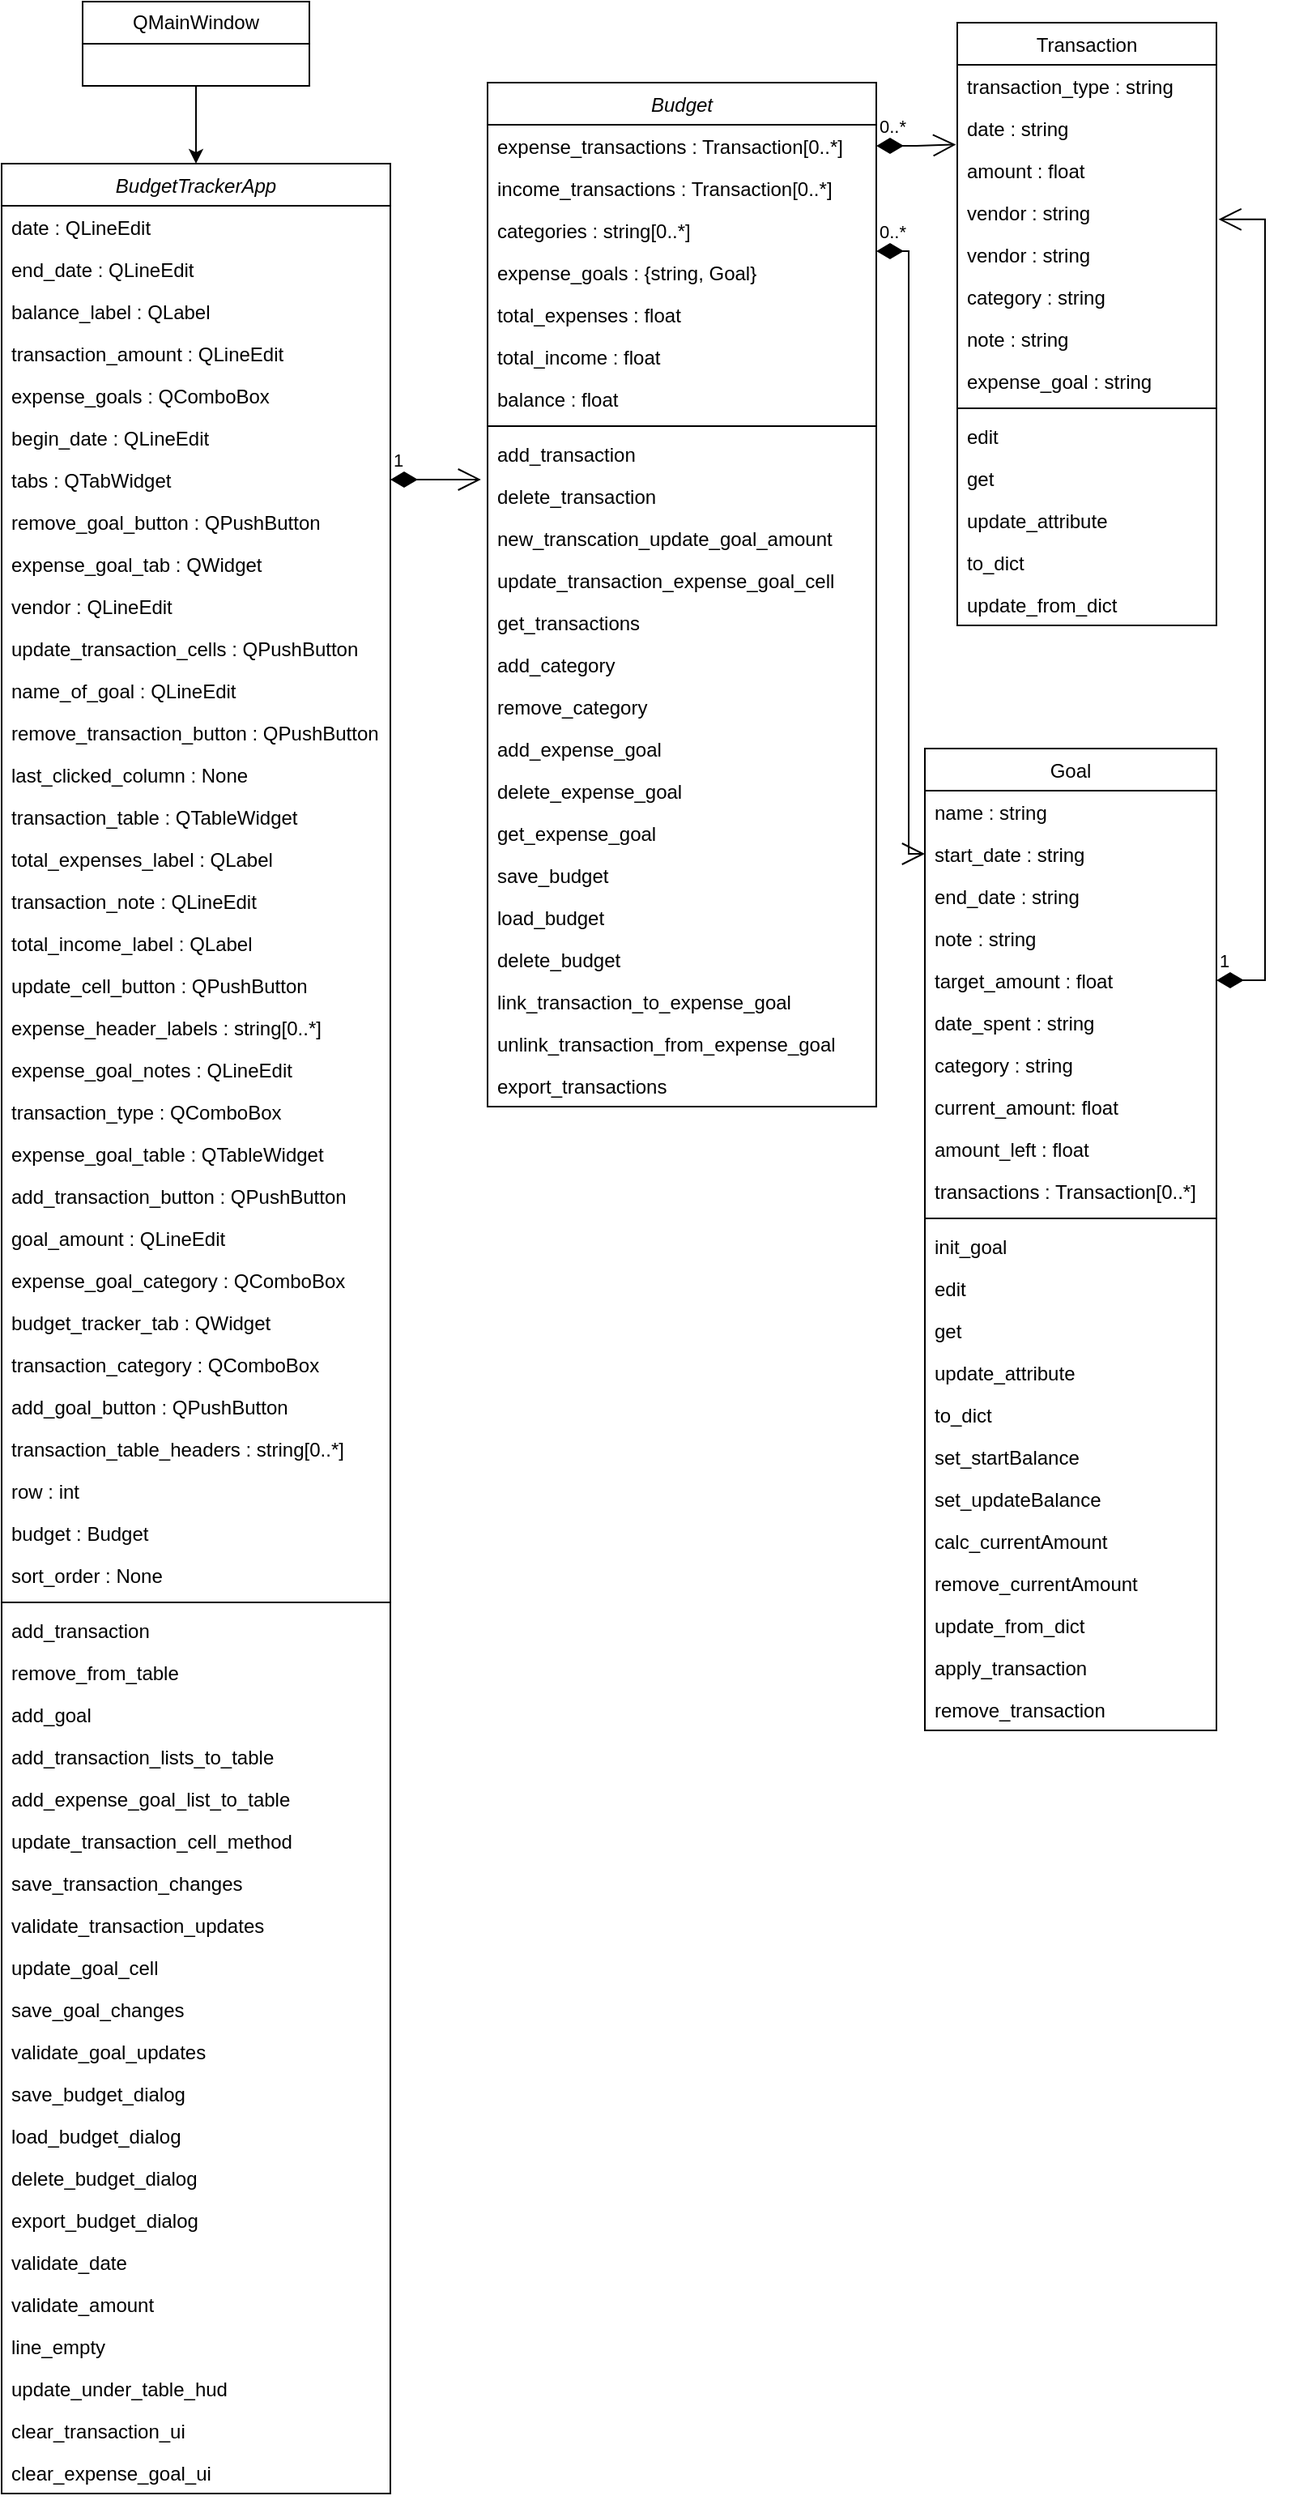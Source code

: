 <mxfile version="22.1.7" type="github">
  <diagram id="C5RBs43oDa-KdzZeNtuy" name="Page-1">
    <mxGraphModel dx="574" dy="314" grid="1" gridSize="10" guides="1" tooltips="1" connect="1" arrows="1" fold="1" page="1" pageScale="1" pageWidth="827" pageHeight="1169" math="0" shadow="0">
      <root>
        <mxCell id="WIyWlLk6GJQsqaUBKTNV-0" />
        <mxCell id="WIyWlLk6GJQsqaUBKTNV-1" parent="WIyWlLk6GJQsqaUBKTNV-0" />
        <mxCell id="zkfFHV4jXpPFQw0GAbJ--0" value="Budget" style="swimlane;fontStyle=2;align=center;verticalAlign=top;childLayout=stackLayout;horizontal=1;startSize=26;horizontalStack=0;resizeParent=1;resizeLast=0;collapsible=1;marginBottom=0;rounded=0;shadow=0;strokeWidth=1;" parent="WIyWlLk6GJQsqaUBKTNV-1" vertex="1">
          <mxGeometry x="320" y="90" width="240" height="632" as="geometry">
            <mxRectangle x="220" y="120" width="160" height="26" as="alternateBounds" />
          </mxGeometry>
        </mxCell>
        <mxCell id="zkfFHV4jXpPFQw0GAbJ--1" value="expense_transactions : Transaction[0..*]" style="text;align=left;verticalAlign=top;spacingLeft=4;spacingRight=4;overflow=hidden;rotatable=0;points=[[0,0.5],[1,0.5]];portConstraint=eastwest;" parent="zkfFHV4jXpPFQw0GAbJ--0" vertex="1">
          <mxGeometry y="26" width="240" height="26" as="geometry" />
        </mxCell>
        <mxCell id="zkfFHV4jXpPFQw0GAbJ--2" value="income_transactions : Transaction[0..*]" style="text;align=left;verticalAlign=top;spacingLeft=4;spacingRight=4;overflow=hidden;rotatable=0;points=[[0,0.5],[1,0.5]];portConstraint=eastwest;rounded=0;shadow=0;html=0;" parent="zkfFHV4jXpPFQw0GAbJ--0" vertex="1">
          <mxGeometry y="52" width="240" height="26" as="geometry" />
        </mxCell>
        <mxCell id="C6Uqy5CW67VwpSe7k5PE-10" value="categories : string[0..*]" style="text;align=left;verticalAlign=top;spacingLeft=4;spacingRight=4;overflow=hidden;rotatable=0;points=[[0,0.5],[1,0.5]];portConstraint=eastwest;rounded=0;shadow=0;html=0;" vertex="1" parent="zkfFHV4jXpPFQw0GAbJ--0">
          <mxGeometry y="78" width="240" height="26" as="geometry" />
        </mxCell>
        <mxCell id="ZdbIAUdx4RRCvM98tR-5-31" value="expense_goals : {string, Goal}" style="text;align=left;verticalAlign=top;spacingLeft=4;spacingRight=4;overflow=hidden;rotatable=0;points=[[0,0.5],[1,0.5]];portConstraint=eastwest;rounded=0;shadow=0;html=0;" parent="zkfFHV4jXpPFQw0GAbJ--0" vertex="1">
          <mxGeometry y="104" width="240" height="26" as="geometry" />
        </mxCell>
        <mxCell id="zkfFHV4jXpPFQw0GAbJ--3" value="total_expenses : float" style="text;align=left;verticalAlign=top;spacingLeft=4;spacingRight=4;overflow=hidden;rotatable=0;points=[[0,0.5],[1,0.5]];portConstraint=eastwest;rounded=0;shadow=0;html=0;" parent="zkfFHV4jXpPFQw0GAbJ--0" vertex="1">
          <mxGeometry y="130" width="240" height="26" as="geometry" />
        </mxCell>
        <mxCell id="ZdbIAUdx4RRCvM98tR-5-1" value="total_income : float" style="text;align=left;verticalAlign=top;spacingLeft=4;spacingRight=4;overflow=hidden;rotatable=0;points=[[0,0.5],[1,0.5]];portConstraint=eastwest;rounded=0;shadow=0;html=0;" parent="zkfFHV4jXpPFQw0GAbJ--0" vertex="1">
          <mxGeometry y="156" width="240" height="26" as="geometry" />
        </mxCell>
        <mxCell id="ZdbIAUdx4RRCvM98tR-5-2" value="balance : float" style="text;align=left;verticalAlign=top;spacingLeft=4;spacingRight=4;overflow=hidden;rotatable=0;points=[[0,0.5],[1,0.5]];portConstraint=eastwest;rounded=0;shadow=0;html=0;" parent="zkfFHV4jXpPFQw0GAbJ--0" vertex="1">
          <mxGeometry y="182" width="240" height="26" as="geometry" />
        </mxCell>
        <mxCell id="zkfFHV4jXpPFQw0GAbJ--4" value="" style="line;html=1;strokeWidth=1;align=left;verticalAlign=middle;spacingTop=-1;spacingLeft=3;spacingRight=3;rotatable=0;labelPosition=right;points=[];portConstraint=eastwest;" parent="zkfFHV4jXpPFQw0GAbJ--0" vertex="1">
          <mxGeometry y="208" width="240" height="8" as="geometry" />
        </mxCell>
        <mxCell id="zkfFHV4jXpPFQw0GAbJ--5" value="add_transaction" style="text;align=left;verticalAlign=top;spacingLeft=4;spacingRight=4;overflow=hidden;rotatable=0;points=[[0,0.5],[1,0.5]];portConstraint=eastwest;" parent="zkfFHV4jXpPFQw0GAbJ--0" vertex="1">
          <mxGeometry y="216" width="240" height="26" as="geometry" />
        </mxCell>
        <mxCell id="ZdbIAUdx4RRCvM98tR-5-3" value="delete_transaction" style="text;align=left;verticalAlign=top;spacingLeft=4;spacingRight=4;overflow=hidden;rotatable=0;points=[[0,0.5],[1,0.5]];portConstraint=eastwest;" parent="zkfFHV4jXpPFQw0GAbJ--0" vertex="1">
          <mxGeometry y="242" width="240" height="26" as="geometry" />
        </mxCell>
        <mxCell id="C6Uqy5CW67VwpSe7k5PE-11" value="new_transcation_update_goal_amount" style="text;align=left;verticalAlign=top;spacingLeft=4;spacingRight=4;overflow=hidden;rotatable=0;points=[[0,0.5],[1,0.5]];portConstraint=eastwest;" vertex="1" parent="zkfFHV4jXpPFQw0GAbJ--0">
          <mxGeometry y="268" width="240" height="26" as="geometry" />
        </mxCell>
        <mxCell id="C6Uqy5CW67VwpSe7k5PE-13" value="update_transaction_expense_goal_cell" style="text;align=left;verticalAlign=top;spacingLeft=4;spacingRight=4;overflow=hidden;rotatable=0;points=[[0,0.5],[1,0.5]];portConstraint=eastwest;" vertex="1" parent="zkfFHV4jXpPFQw0GAbJ--0">
          <mxGeometry y="294" width="240" height="26" as="geometry" />
        </mxCell>
        <mxCell id="ZdbIAUdx4RRCvM98tR-5-4" value="get_transactions" style="text;align=left;verticalAlign=top;spacingLeft=4;spacingRight=4;overflow=hidden;rotatable=0;points=[[0,0.5],[1,0.5]];portConstraint=eastwest;" parent="zkfFHV4jXpPFQw0GAbJ--0" vertex="1">
          <mxGeometry y="320" width="240" height="26" as="geometry" />
        </mxCell>
        <mxCell id="C6Uqy5CW67VwpSe7k5PE-14" value="add_category" style="text;align=left;verticalAlign=top;spacingLeft=4;spacingRight=4;overflow=hidden;rotatable=0;points=[[0,0.5],[1,0.5]];portConstraint=eastwest;" vertex="1" parent="zkfFHV4jXpPFQw0GAbJ--0">
          <mxGeometry y="346" width="240" height="26" as="geometry" />
        </mxCell>
        <mxCell id="C6Uqy5CW67VwpSe7k5PE-15" value="remove_category" style="text;align=left;verticalAlign=top;spacingLeft=4;spacingRight=4;overflow=hidden;rotatable=0;points=[[0,0.5],[1,0.5]];portConstraint=eastwest;" vertex="1" parent="zkfFHV4jXpPFQw0GAbJ--0">
          <mxGeometry y="372" width="240" height="26" as="geometry" />
        </mxCell>
        <mxCell id="ZdbIAUdx4RRCvM98tR-5-32" value="add_expense_goal" style="text;align=left;verticalAlign=top;spacingLeft=4;spacingRight=4;overflow=hidden;rotatable=0;points=[[0,0.5],[1,0.5]];portConstraint=eastwest;" parent="zkfFHV4jXpPFQw0GAbJ--0" vertex="1">
          <mxGeometry y="398" width="240" height="26" as="geometry" />
        </mxCell>
        <mxCell id="ZdbIAUdx4RRCvM98tR-5-33" value="delete_expense_goal" style="text;align=left;verticalAlign=top;spacingLeft=4;spacingRight=4;overflow=hidden;rotatable=0;points=[[0,0.5],[1,0.5]];portConstraint=eastwest;" parent="zkfFHV4jXpPFQw0GAbJ--0" vertex="1">
          <mxGeometry y="424" width="240" height="26" as="geometry" />
        </mxCell>
        <mxCell id="ZdbIAUdx4RRCvM98tR-5-34" value="get_expense_goal" style="text;align=left;verticalAlign=top;spacingLeft=4;spacingRight=4;overflow=hidden;rotatable=0;points=[[0,0.5],[1,0.5]];portConstraint=eastwest;" parent="zkfFHV4jXpPFQw0GAbJ--0" vertex="1">
          <mxGeometry y="450" width="240" height="26" as="geometry" />
        </mxCell>
        <mxCell id="C6Uqy5CW67VwpSe7k5PE-16" value="save_budget" style="text;align=left;verticalAlign=top;spacingLeft=4;spacingRight=4;overflow=hidden;rotatable=0;points=[[0,0.5],[1,0.5]];portConstraint=eastwest;" vertex="1" parent="zkfFHV4jXpPFQw0GAbJ--0">
          <mxGeometry y="476" width="240" height="26" as="geometry" />
        </mxCell>
        <mxCell id="C6Uqy5CW67VwpSe7k5PE-17" value="load_budget" style="text;align=left;verticalAlign=top;spacingLeft=4;spacingRight=4;overflow=hidden;rotatable=0;points=[[0,0.5],[1,0.5]];portConstraint=eastwest;" vertex="1" parent="zkfFHV4jXpPFQw0GAbJ--0">
          <mxGeometry y="502" width="240" height="26" as="geometry" />
        </mxCell>
        <mxCell id="C6Uqy5CW67VwpSe7k5PE-18" value="delete_budget" style="text;align=left;verticalAlign=top;spacingLeft=4;spacingRight=4;overflow=hidden;rotatable=0;points=[[0,0.5],[1,0.5]];portConstraint=eastwest;" vertex="1" parent="zkfFHV4jXpPFQw0GAbJ--0">
          <mxGeometry y="528" width="240" height="26" as="geometry" />
        </mxCell>
        <mxCell id="C6Uqy5CW67VwpSe7k5PE-19" value="link_transaction_to_expense_goal" style="text;align=left;verticalAlign=top;spacingLeft=4;spacingRight=4;overflow=hidden;rotatable=0;points=[[0,0.5],[1,0.5]];portConstraint=eastwest;" vertex="1" parent="zkfFHV4jXpPFQw0GAbJ--0">
          <mxGeometry y="554" width="240" height="26" as="geometry" />
        </mxCell>
        <mxCell id="C6Uqy5CW67VwpSe7k5PE-20" value="unlink_transaction_from_expense_goal" style="text;align=left;verticalAlign=top;spacingLeft=4;spacingRight=4;overflow=hidden;rotatable=0;points=[[0,0.5],[1,0.5]];portConstraint=eastwest;" vertex="1" parent="zkfFHV4jXpPFQw0GAbJ--0">
          <mxGeometry y="580" width="240" height="26" as="geometry" />
        </mxCell>
        <mxCell id="C6Uqy5CW67VwpSe7k5PE-21" value="export_transactions" style="text;align=left;verticalAlign=top;spacingLeft=4;spacingRight=4;overflow=hidden;rotatable=0;points=[[0,0.5],[1,0.5]];portConstraint=eastwest;" vertex="1" parent="zkfFHV4jXpPFQw0GAbJ--0">
          <mxGeometry y="606" width="240" height="26" as="geometry" />
        </mxCell>
        <mxCell id="zkfFHV4jXpPFQw0GAbJ--17" value="Transaction" style="swimlane;fontStyle=0;align=center;verticalAlign=top;childLayout=stackLayout;horizontal=1;startSize=26;horizontalStack=0;resizeParent=1;resizeLast=0;collapsible=1;marginBottom=0;rounded=0;shadow=0;strokeWidth=1;" parent="WIyWlLk6GJQsqaUBKTNV-1" vertex="1">
          <mxGeometry x="610" y="53" width="160" height="372" as="geometry">
            <mxRectangle x="550" y="140" width="160" height="26" as="alternateBounds" />
          </mxGeometry>
        </mxCell>
        <mxCell id="zkfFHV4jXpPFQw0GAbJ--18" value="transaction_type : string" style="text;align=left;verticalAlign=top;spacingLeft=4;spacingRight=4;overflow=hidden;rotatable=0;points=[[0,0.5],[1,0.5]];portConstraint=eastwest;" parent="zkfFHV4jXpPFQw0GAbJ--17" vertex="1">
          <mxGeometry y="26" width="160" height="26" as="geometry" />
        </mxCell>
        <mxCell id="zkfFHV4jXpPFQw0GAbJ--19" value="date : string" style="text;align=left;verticalAlign=top;spacingLeft=4;spacingRight=4;overflow=hidden;rotatable=0;points=[[0,0.5],[1,0.5]];portConstraint=eastwest;rounded=0;shadow=0;html=0;" parent="zkfFHV4jXpPFQw0GAbJ--17" vertex="1">
          <mxGeometry y="52" width="160" height="26" as="geometry" />
        </mxCell>
        <mxCell id="zkfFHV4jXpPFQw0GAbJ--20" value="amount : float" style="text;align=left;verticalAlign=top;spacingLeft=4;spacingRight=4;overflow=hidden;rotatable=0;points=[[0,0.5],[1,0.5]];portConstraint=eastwest;rounded=0;shadow=0;html=0;" parent="zkfFHV4jXpPFQw0GAbJ--17" vertex="1">
          <mxGeometry y="78" width="160" height="26" as="geometry" />
        </mxCell>
        <mxCell id="zkfFHV4jXpPFQw0GAbJ--21" value="vendor : string" style="text;align=left;verticalAlign=top;spacingLeft=4;spacingRight=4;overflow=hidden;rotatable=0;points=[[0,0.5],[1,0.5]];portConstraint=eastwest;rounded=0;shadow=0;html=0;" parent="zkfFHV4jXpPFQw0GAbJ--17" vertex="1">
          <mxGeometry y="104" width="160" height="26" as="geometry" />
        </mxCell>
        <mxCell id="C6Uqy5CW67VwpSe7k5PE-84" value="vendor : string" style="text;align=left;verticalAlign=top;spacingLeft=4;spacingRight=4;overflow=hidden;rotatable=0;points=[[0,0.5],[1,0.5]];portConstraint=eastwest;rounded=0;shadow=0;html=0;" vertex="1" parent="zkfFHV4jXpPFQw0GAbJ--17">
          <mxGeometry y="130" width="160" height="26" as="geometry" />
        </mxCell>
        <mxCell id="zkfFHV4jXpPFQw0GAbJ--22" value="category : string" style="text;align=left;verticalAlign=top;spacingLeft=4;spacingRight=4;overflow=hidden;rotatable=0;points=[[0,0.5],[1,0.5]];portConstraint=eastwest;rounded=0;shadow=0;html=0;" parent="zkfFHV4jXpPFQw0GAbJ--17" vertex="1">
          <mxGeometry y="156" width="160" height="26" as="geometry" />
        </mxCell>
        <mxCell id="ZdbIAUdx4RRCvM98tR-5-5" value="note : string" style="text;align=left;verticalAlign=top;spacingLeft=4;spacingRight=4;overflow=hidden;rotatable=0;points=[[0,0.5],[1,0.5]];portConstraint=eastwest;rounded=0;shadow=0;html=0;" parent="zkfFHV4jXpPFQw0GAbJ--17" vertex="1">
          <mxGeometry y="182" width="160" height="26" as="geometry" />
        </mxCell>
        <mxCell id="w_PD8LwRKIOZlGih4bcf-1" value="expense_goal : string" style="text;align=left;verticalAlign=top;spacingLeft=4;spacingRight=4;overflow=hidden;rotatable=0;points=[[0,0.5],[1,0.5]];portConstraint=eastwest;rounded=0;shadow=0;html=0;" parent="zkfFHV4jXpPFQw0GAbJ--17" vertex="1">
          <mxGeometry y="208" width="160" height="26" as="geometry" />
        </mxCell>
        <mxCell id="zkfFHV4jXpPFQw0GAbJ--23" value="" style="line;html=1;strokeWidth=1;align=left;verticalAlign=middle;spacingTop=-1;spacingLeft=3;spacingRight=3;rotatable=0;labelPosition=right;points=[];portConstraint=eastwest;" parent="zkfFHV4jXpPFQw0GAbJ--17" vertex="1">
          <mxGeometry y="234" width="160" height="8" as="geometry" />
        </mxCell>
        <mxCell id="zkfFHV4jXpPFQw0GAbJ--24" value="edit" style="text;align=left;verticalAlign=top;spacingLeft=4;spacingRight=4;overflow=hidden;rotatable=0;points=[[0,0.5],[1,0.5]];portConstraint=eastwest;" parent="zkfFHV4jXpPFQw0GAbJ--17" vertex="1">
          <mxGeometry y="242" width="160" height="26" as="geometry" />
        </mxCell>
        <mxCell id="zkfFHV4jXpPFQw0GAbJ--25" value="get" style="text;align=left;verticalAlign=top;spacingLeft=4;spacingRight=4;overflow=hidden;rotatable=0;points=[[0,0.5],[1,0.5]];portConstraint=eastwest;" parent="zkfFHV4jXpPFQw0GAbJ--17" vertex="1">
          <mxGeometry y="268" width="160" height="26" as="geometry" />
        </mxCell>
        <mxCell id="w_PD8LwRKIOZlGih4bcf-12" value="update_attribute" style="text;align=left;verticalAlign=top;spacingLeft=4;spacingRight=4;overflow=hidden;rotatable=0;points=[[0,0.5],[1,0.5]];portConstraint=eastwest;" parent="zkfFHV4jXpPFQw0GAbJ--17" vertex="1">
          <mxGeometry y="294" width="160" height="26" as="geometry" />
        </mxCell>
        <mxCell id="w_PD8LwRKIOZlGih4bcf-13" value="to_dict" style="text;align=left;verticalAlign=top;spacingLeft=4;spacingRight=4;overflow=hidden;rotatable=0;points=[[0,0.5],[1,0.5]];portConstraint=eastwest;" parent="zkfFHV4jXpPFQw0GAbJ--17" vertex="1">
          <mxGeometry y="320" width="160" height="26" as="geometry" />
        </mxCell>
        <mxCell id="w_PD8LwRKIOZlGih4bcf-14" value="update_from_dict" style="text;align=left;verticalAlign=top;spacingLeft=4;spacingRight=4;overflow=hidden;rotatable=0;points=[[0,0.5],[1,0.5]];portConstraint=eastwest;" parent="zkfFHV4jXpPFQw0GAbJ--17" vertex="1">
          <mxGeometry y="346" width="160" height="26" as="geometry" />
        </mxCell>
        <mxCell id="ZdbIAUdx4RRCvM98tR-5-6" value="0..*" style="endArrow=open;html=1;endSize=12;startArrow=diamondThin;startSize=14;startFill=1;edgeStyle=orthogonalEdgeStyle;align=left;verticalAlign=bottom;rounded=0;entryX=-0.005;entryY=0.893;entryDx=0;entryDy=0;entryPerimeter=0;" parent="WIyWlLk6GJQsqaUBKTNV-1" source="zkfFHV4jXpPFQw0GAbJ--1" target="zkfFHV4jXpPFQw0GAbJ--19" edge="1">
          <mxGeometry x="-1" y="3" relative="1" as="geometry">
            <mxPoint x="330" y="371" as="sourcePoint" />
            <mxPoint x="490" y="371" as="targetPoint" />
            <Array as="points" />
          </mxGeometry>
        </mxCell>
        <mxCell id="ZdbIAUdx4RRCvM98tR-5-7" value="Goal" style="swimlane;fontStyle=0;align=center;verticalAlign=top;childLayout=stackLayout;horizontal=1;startSize=26;horizontalStack=0;resizeParent=1;resizeLast=0;collapsible=1;marginBottom=0;rounded=0;shadow=0;strokeWidth=1;" parent="WIyWlLk6GJQsqaUBKTNV-1" vertex="1">
          <mxGeometry x="590" y="501" width="180" height="606" as="geometry">
            <mxRectangle x="550" y="140" width="160" height="26" as="alternateBounds" />
          </mxGeometry>
        </mxCell>
        <mxCell id="ZdbIAUdx4RRCvM98tR-5-8" value="name : string" style="text;align=left;verticalAlign=top;spacingLeft=4;spacingRight=4;overflow=hidden;rotatable=0;points=[[0,0.5],[1,0.5]];portConstraint=eastwest;" parent="ZdbIAUdx4RRCvM98tR-5-7" vertex="1">
          <mxGeometry y="26" width="180" height="26" as="geometry" />
        </mxCell>
        <mxCell id="ZdbIAUdx4RRCvM98tR-5-9" value="start_date : string" style="text;align=left;verticalAlign=top;spacingLeft=4;spacingRight=4;overflow=hidden;rotatable=0;points=[[0,0.5],[1,0.5]];portConstraint=eastwest;rounded=0;shadow=0;html=0;" parent="ZdbIAUdx4RRCvM98tR-5-7" vertex="1">
          <mxGeometry y="52" width="180" height="26" as="geometry" />
        </mxCell>
        <mxCell id="ZdbIAUdx4RRCvM98tR-5-10" value="end_date : string" style="text;align=left;verticalAlign=top;spacingLeft=4;spacingRight=4;overflow=hidden;rotatable=0;points=[[0,0.5],[1,0.5]];portConstraint=eastwest;rounded=0;shadow=0;html=0;" parent="ZdbIAUdx4RRCvM98tR-5-7" vertex="1">
          <mxGeometry y="78" width="180" height="26" as="geometry" />
        </mxCell>
        <mxCell id="ZdbIAUdx4RRCvM98tR-5-11" value="note : string" style="text;align=left;verticalAlign=top;spacingLeft=4;spacingRight=4;overflow=hidden;rotatable=0;points=[[0,0.5],[1,0.5]];portConstraint=eastwest;rounded=0;shadow=0;html=0;" parent="ZdbIAUdx4RRCvM98tR-5-7" vertex="1">
          <mxGeometry y="104" width="180" height="26" as="geometry" />
        </mxCell>
        <mxCell id="ZdbIAUdx4RRCvM98tR-5-12" value="target_amount : float" style="text;align=left;verticalAlign=top;spacingLeft=4;spacingRight=4;overflow=hidden;rotatable=0;points=[[0,0.5],[1,0.5]];portConstraint=eastwest;rounded=0;shadow=0;html=0;" parent="ZdbIAUdx4RRCvM98tR-5-7" vertex="1">
          <mxGeometry y="130" width="180" height="26" as="geometry" />
        </mxCell>
        <mxCell id="w_PD8LwRKIOZlGih4bcf-2" value="date_spent : string" style="text;align=left;verticalAlign=top;spacingLeft=4;spacingRight=4;overflow=hidden;rotatable=0;points=[[0,0.5],[1,0.5]];portConstraint=eastwest;rounded=0;shadow=0;html=0;" parent="ZdbIAUdx4RRCvM98tR-5-7" vertex="1">
          <mxGeometry y="156" width="180" height="26" as="geometry" />
        </mxCell>
        <mxCell id="w_PD8LwRKIOZlGih4bcf-3" value="category : string" style="text;align=left;verticalAlign=top;spacingLeft=4;spacingRight=4;overflow=hidden;rotatable=0;points=[[0,0.5],[1,0.5]];portConstraint=eastwest;rounded=0;shadow=0;html=0;" parent="ZdbIAUdx4RRCvM98tR-5-7" vertex="1">
          <mxGeometry y="182" width="180" height="26" as="geometry" />
        </mxCell>
        <mxCell id="w_PD8LwRKIOZlGih4bcf-4" value="current_amount: float" style="text;align=left;verticalAlign=top;spacingLeft=4;spacingRight=4;overflow=hidden;rotatable=0;points=[[0,0.5],[1,0.5]];portConstraint=eastwest;rounded=0;shadow=0;html=0;" parent="ZdbIAUdx4RRCvM98tR-5-7" vertex="1">
          <mxGeometry y="208" width="180" height="26" as="geometry" />
        </mxCell>
        <mxCell id="w_PD8LwRKIOZlGih4bcf-5" value="amount_left : float" style="text;align=left;verticalAlign=top;spacingLeft=4;spacingRight=4;overflow=hidden;rotatable=0;points=[[0,0.5],[1,0.5]];portConstraint=eastwest;rounded=0;shadow=0;html=0;" parent="ZdbIAUdx4RRCvM98tR-5-7" vertex="1">
          <mxGeometry y="234" width="180" height="26" as="geometry" />
        </mxCell>
        <mxCell id="C6Uqy5CW67VwpSe7k5PE-6" value="transactions : Transaction[0..*]" style="text;align=left;verticalAlign=top;spacingLeft=4;spacingRight=4;overflow=hidden;rotatable=0;points=[[0,0.5],[1,0.5]];portConstraint=eastwest;rounded=0;shadow=0;html=0;" vertex="1" parent="ZdbIAUdx4RRCvM98tR-5-7">
          <mxGeometry y="260" width="180" height="26" as="geometry" />
        </mxCell>
        <mxCell id="ZdbIAUdx4RRCvM98tR-5-14" value="" style="line;html=1;strokeWidth=1;align=left;verticalAlign=middle;spacingTop=-1;spacingLeft=3;spacingRight=3;rotatable=0;labelPosition=right;points=[];portConstraint=eastwest;" parent="ZdbIAUdx4RRCvM98tR-5-7" vertex="1">
          <mxGeometry y="286" width="180" height="8" as="geometry" />
        </mxCell>
        <mxCell id="C6Uqy5CW67VwpSe7k5PE-7" value="init_goal" style="text;align=left;verticalAlign=top;spacingLeft=4;spacingRight=4;overflow=hidden;rotatable=0;points=[[0,0.5],[1,0.5]];portConstraint=eastwest;" vertex="1" parent="ZdbIAUdx4RRCvM98tR-5-7">
          <mxGeometry y="294" width="180" height="26" as="geometry" />
        </mxCell>
        <mxCell id="ZdbIAUdx4RRCvM98tR-5-15" value="edit" style="text;align=left;verticalAlign=top;spacingLeft=4;spacingRight=4;overflow=hidden;rotatable=0;points=[[0,0.5],[1,0.5]];portConstraint=eastwest;" parent="ZdbIAUdx4RRCvM98tR-5-7" vertex="1">
          <mxGeometry y="320" width="180" height="26" as="geometry" />
        </mxCell>
        <mxCell id="ZdbIAUdx4RRCvM98tR-5-16" value="get" style="text;align=left;verticalAlign=top;spacingLeft=4;spacingRight=4;overflow=hidden;rotatable=0;points=[[0,0.5],[1,0.5]];portConstraint=eastwest;" parent="ZdbIAUdx4RRCvM98tR-5-7" vertex="1">
          <mxGeometry y="346" width="180" height="26" as="geometry" />
        </mxCell>
        <mxCell id="w_PD8LwRKIOZlGih4bcf-6" value="update_attribute" style="text;align=left;verticalAlign=top;spacingLeft=4;spacingRight=4;overflow=hidden;rotatable=0;points=[[0,0.5],[1,0.5]];portConstraint=eastwest;" parent="ZdbIAUdx4RRCvM98tR-5-7" vertex="1">
          <mxGeometry y="372" width="180" height="26" as="geometry" />
        </mxCell>
        <mxCell id="w_PD8LwRKIOZlGih4bcf-7" value="to_dict" style="text;align=left;verticalAlign=top;spacingLeft=4;spacingRight=4;overflow=hidden;rotatable=0;points=[[0,0.5],[1,0.5]];portConstraint=eastwest;" parent="ZdbIAUdx4RRCvM98tR-5-7" vertex="1">
          <mxGeometry y="398" width="180" height="26" as="geometry" />
        </mxCell>
        <mxCell id="w_PD8LwRKIOZlGih4bcf-8" value="set_startBalance" style="text;align=left;verticalAlign=top;spacingLeft=4;spacingRight=4;overflow=hidden;rotatable=0;points=[[0,0.5],[1,0.5]];portConstraint=eastwest;" parent="ZdbIAUdx4RRCvM98tR-5-7" vertex="1">
          <mxGeometry y="424" width="180" height="26" as="geometry" />
        </mxCell>
        <mxCell id="w_PD8LwRKIOZlGih4bcf-9" value="set_updateBalance" style="text;align=left;verticalAlign=top;spacingLeft=4;spacingRight=4;overflow=hidden;rotatable=0;points=[[0,0.5],[1,0.5]];portConstraint=eastwest;" parent="ZdbIAUdx4RRCvM98tR-5-7" vertex="1">
          <mxGeometry y="450" width="180" height="26" as="geometry" />
        </mxCell>
        <mxCell id="w_PD8LwRKIOZlGih4bcf-10" value="calc_currentAmount" style="text;align=left;verticalAlign=top;spacingLeft=4;spacingRight=4;overflow=hidden;rotatable=0;points=[[0,0.5],[1,0.5]];portConstraint=eastwest;" parent="ZdbIAUdx4RRCvM98tR-5-7" vertex="1">
          <mxGeometry y="476" width="180" height="26" as="geometry" />
        </mxCell>
        <mxCell id="w_PD8LwRKIOZlGih4bcf-11" value="remove_currentAmount" style="text;align=left;verticalAlign=top;spacingLeft=4;spacingRight=4;overflow=hidden;rotatable=0;points=[[0,0.5],[1,0.5]];portConstraint=eastwest;" parent="ZdbIAUdx4RRCvM98tR-5-7" vertex="1">
          <mxGeometry y="502" width="180" height="26" as="geometry" />
        </mxCell>
        <mxCell id="w_PD8LwRKIOZlGih4bcf-15" value="update_from_dict" style="text;align=left;verticalAlign=top;spacingLeft=4;spacingRight=4;overflow=hidden;rotatable=0;points=[[0,0.5],[1,0.5]];portConstraint=eastwest;" parent="ZdbIAUdx4RRCvM98tR-5-7" vertex="1">
          <mxGeometry y="528" width="180" height="26" as="geometry" />
        </mxCell>
        <mxCell id="C6Uqy5CW67VwpSe7k5PE-8" value="apply_transaction" style="text;align=left;verticalAlign=top;spacingLeft=4;spacingRight=4;overflow=hidden;rotatable=0;points=[[0,0.5],[1,0.5]];portConstraint=eastwest;" vertex="1" parent="ZdbIAUdx4RRCvM98tR-5-7">
          <mxGeometry y="554" width="180" height="26" as="geometry" />
        </mxCell>
        <mxCell id="C6Uqy5CW67VwpSe7k5PE-9" value="remove_transaction" style="text;align=left;verticalAlign=top;spacingLeft=4;spacingRight=4;overflow=hidden;rotatable=0;points=[[0,0.5],[1,0.5]];portConstraint=eastwest;" vertex="1" parent="ZdbIAUdx4RRCvM98tR-5-7">
          <mxGeometry y="580" width="180" height="26" as="geometry" />
        </mxCell>
        <mxCell id="ZdbIAUdx4RRCvM98tR-5-30" value="0..*" style="endArrow=open;html=1;endSize=12;startArrow=diamondThin;startSize=14;startFill=1;edgeStyle=orthogonalEdgeStyle;align=left;verticalAlign=bottom;rounded=0;entryX=0;entryY=0.5;entryDx=0;entryDy=0;" parent="WIyWlLk6GJQsqaUBKTNV-1" target="ZdbIAUdx4RRCvM98tR-5-9" edge="1" source="C6Uqy5CW67VwpSe7k5PE-10">
          <mxGeometry x="-1" y="3" relative="1" as="geometry">
            <mxPoint x="300" y="194" as="sourcePoint" />
            <mxPoint x="620" y="990" as="targetPoint" />
            <Array as="points">
              <mxPoint x="580" y="194" />
              <mxPoint x="580" y="566" />
            </Array>
          </mxGeometry>
        </mxCell>
        <mxCell id="C6Uqy5CW67VwpSe7k5PE-22" value="BudgetTrackerApp" style="swimlane;fontStyle=2;align=center;verticalAlign=top;childLayout=stackLayout;horizontal=1;startSize=26;horizontalStack=0;resizeParent=1;resizeLast=0;collapsible=1;marginBottom=0;rounded=0;shadow=0;strokeWidth=1;" vertex="1" parent="WIyWlLk6GJQsqaUBKTNV-1">
          <mxGeometry x="20" y="140" width="240" height="1438" as="geometry">
            <mxRectangle x="220" y="120" width="160" height="26" as="alternateBounds" />
          </mxGeometry>
        </mxCell>
        <mxCell id="C6Uqy5CW67VwpSe7k5PE-23" value="date : QLineEdit" style="text;align=left;verticalAlign=top;spacingLeft=4;spacingRight=4;overflow=hidden;rotatable=0;points=[[0,0.5],[1,0.5]];portConstraint=eastwest;" vertex="1" parent="C6Uqy5CW67VwpSe7k5PE-22">
          <mxGeometry y="26" width="240" height="26" as="geometry" />
        </mxCell>
        <mxCell id="C6Uqy5CW67VwpSe7k5PE-24" value="end_date : QLineEdit" style="text;align=left;verticalAlign=top;spacingLeft=4;spacingRight=4;overflow=hidden;rotatable=0;points=[[0,0.5],[1,0.5]];portConstraint=eastwest;rounded=0;shadow=0;html=0;" vertex="1" parent="C6Uqy5CW67VwpSe7k5PE-22">
          <mxGeometry y="52" width="240" height="26" as="geometry" />
        </mxCell>
        <mxCell id="C6Uqy5CW67VwpSe7k5PE-25" value="balance_label : QLabel" style="text;align=left;verticalAlign=top;spacingLeft=4;spacingRight=4;overflow=hidden;rotatable=0;points=[[0,0.5],[1,0.5]];portConstraint=eastwest;rounded=0;shadow=0;html=0;" vertex="1" parent="C6Uqy5CW67VwpSe7k5PE-22">
          <mxGeometry y="78" width="240" height="26" as="geometry" />
        </mxCell>
        <mxCell id="C6Uqy5CW67VwpSe7k5PE-26" value="transaction_amount : QLineEdit" style="text;align=left;verticalAlign=top;spacingLeft=4;spacingRight=4;overflow=hidden;rotatable=0;points=[[0,0.5],[1,0.5]];portConstraint=eastwest;rounded=0;shadow=0;html=0;" vertex="1" parent="C6Uqy5CW67VwpSe7k5PE-22">
          <mxGeometry y="104" width="240" height="26" as="geometry" />
        </mxCell>
        <mxCell id="C6Uqy5CW67VwpSe7k5PE-27" value="expense_goals : QComboBox" style="text;align=left;verticalAlign=top;spacingLeft=4;spacingRight=4;overflow=hidden;rotatable=0;points=[[0,0.5],[1,0.5]];portConstraint=eastwest;rounded=0;shadow=0;html=0;" vertex="1" parent="C6Uqy5CW67VwpSe7k5PE-22">
          <mxGeometry y="130" width="240" height="26" as="geometry" />
        </mxCell>
        <mxCell id="C6Uqy5CW67VwpSe7k5PE-28" value="begin_date : QLineEdit" style="text;align=left;verticalAlign=top;spacingLeft=4;spacingRight=4;overflow=hidden;rotatable=0;points=[[0,0.5],[1,0.5]];portConstraint=eastwest;rounded=0;shadow=0;html=0;" vertex="1" parent="C6Uqy5CW67VwpSe7k5PE-22">
          <mxGeometry y="156" width="240" height="26" as="geometry" />
        </mxCell>
        <mxCell id="C6Uqy5CW67VwpSe7k5PE-29" value="tabs : QTabWidget" style="text;align=left;verticalAlign=top;spacingLeft=4;spacingRight=4;overflow=hidden;rotatable=0;points=[[0,0.5],[1,0.5]];portConstraint=eastwest;rounded=0;shadow=0;html=0;" vertex="1" parent="C6Uqy5CW67VwpSe7k5PE-22">
          <mxGeometry y="182" width="240" height="26" as="geometry" />
        </mxCell>
        <mxCell id="C6Uqy5CW67VwpSe7k5PE-47" value="remove_goal_button : QPushButton" style="text;align=left;verticalAlign=top;spacingLeft=4;spacingRight=4;overflow=hidden;rotatable=0;points=[[0,0.5],[1,0.5]];portConstraint=eastwest;rounded=0;shadow=0;html=0;" vertex="1" parent="C6Uqy5CW67VwpSe7k5PE-22">
          <mxGeometry y="208" width="240" height="26" as="geometry" />
        </mxCell>
        <mxCell id="C6Uqy5CW67VwpSe7k5PE-48" value="expense_goal_tab : QWidget" style="text;align=left;verticalAlign=top;spacingLeft=4;spacingRight=4;overflow=hidden;rotatable=0;points=[[0,0.5],[1,0.5]];portConstraint=eastwest;rounded=0;shadow=0;html=0;" vertex="1" parent="C6Uqy5CW67VwpSe7k5PE-22">
          <mxGeometry y="234" width="240" height="26" as="geometry" />
        </mxCell>
        <mxCell id="C6Uqy5CW67VwpSe7k5PE-49" value="vendor : QLineEdit" style="text;align=left;verticalAlign=top;spacingLeft=4;spacingRight=4;overflow=hidden;rotatable=0;points=[[0,0.5],[1,0.5]];portConstraint=eastwest;rounded=0;shadow=0;html=0;" vertex="1" parent="C6Uqy5CW67VwpSe7k5PE-22">
          <mxGeometry y="260" width="240" height="26" as="geometry" />
        </mxCell>
        <mxCell id="C6Uqy5CW67VwpSe7k5PE-50" value="update_transaction_cells : QPushButton" style="text;align=left;verticalAlign=top;spacingLeft=4;spacingRight=4;overflow=hidden;rotatable=0;points=[[0,0.5],[1,0.5]];portConstraint=eastwest;rounded=0;shadow=0;html=0;" vertex="1" parent="C6Uqy5CW67VwpSe7k5PE-22">
          <mxGeometry y="286" width="240" height="26" as="geometry" />
        </mxCell>
        <mxCell id="C6Uqy5CW67VwpSe7k5PE-51" value="name_of_goal : QLineEdit" style="text;align=left;verticalAlign=top;spacingLeft=4;spacingRight=4;overflow=hidden;rotatable=0;points=[[0,0.5],[1,0.5]];portConstraint=eastwest;rounded=0;shadow=0;html=0;" vertex="1" parent="C6Uqy5CW67VwpSe7k5PE-22">
          <mxGeometry y="312" width="240" height="26" as="geometry" />
        </mxCell>
        <mxCell id="C6Uqy5CW67VwpSe7k5PE-52" value="remove_transaction_button : QPushButton" style="text;align=left;verticalAlign=top;spacingLeft=4;spacingRight=4;overflow=hidden;rotatable=0;points=[[0,0.5],[1,0.5]];portConstraint=eastwest;rounded=0;shadow=0;html=0;" vertex="1" parent="C6Uqy5CW67VwpSe7k5PE-22">
          <mxGeometry y="338" width="240" height="26" as="geometry" />
        </mxCell>
        <mxCell id="C6Uqy5CW67VwpSe7k5PE-53" value="last_clicked_column : None" style="text;align=left;verticalAlign=top;spacingLeft=4;spacingRight=4;overflow=hidden;rotatable=0;points=[[0,0.5],[1,0.5]];portConstraint=eastwest;rounded=0;shadow=0;html=0;" vertex="1" parent="C6Uqy5CW67VwpSe7k5PE-22">
          <mxGeometry y="364" width="240" height="26" as="geometry" />
        </mxCell>
        <mxCell id="C6Uqy5CW67VwpSe7k5PE-54" value="transaction_table : QTableWidget" style="text;align=left;verticalAlign=top;spacingLeft=4;spacingRight=4;overflow=hidden;rotatable=0;points=[[0,0.5],[1,0.5]];portConstraint=eastwest;rounded=0;shadow=0;html=0;" vertex="1" parent="C6Uqy5CW67VwpSe7k5PE-22">
          <mxGeometry y="390" width="240" height="26" as="geometry" />
        </mxCell>
        <mxCell id="C6Uqy5CW67VwpSe7k5PE-55" value="total_expenses_label : QLabel" style="text;align=left;verticalAlign=top;spacingLeft=4;spacingRight=4;overflow=hidden;rotatable=0;points=[[0,0.5],[1,0.5]];portConstraint=eastwest;rounded=0;shadow=0;html=0;" vertex="1" parent="C6Uqy5CW67VwpSe7k5PE-22">
          <mxGeometry y="416" width="240" height="26" as="geometry" />
        </mxCell>
        <mxCell id="C6Uqy5CW67VwpSe7k5PE-56" value="transaction_note : QLineEdit" style="text;align=left;verticalAlign=top;spacingLeft=4;spacingRight=4;overflow=hidden;rotatable=0;points=[[0,0.5],[1,0.5]];portConstraint=eastwest;rounded=0;shadow=0;html=0;" vertex="1" parent="C6Uqy5CW67VwpSe7k5PE-22">
          <mxGeometry y="442" width="240" height="26" as="geometry" />
        </mxCell>
        <mxCell id="C6Uqy5CW67VwpSe7k5PE-57" value="total_income_label : QLabel" style="text;align=left;verticalAlign=top;spacingLeft=4;spacingRight=4;overflow=hidden;rotatable=0;points=[[0,0.5],[1,0.5]];portConstraint=eastwest;rounded=0;shadow=0;html=0;" vertex="1" parent="C6Uqy5CW67VwpSe7k5PE-22">
          <mxGeometry y="468" width="240" height="26" as="geometry" />
        </mxCell>
        <mxCell id="C6Uqy5CW67VwpSe7k5PE-58" value="update_cell_button : QPushButton" style="text;align=left;verticalAlign=top;spacingLeft=4;spacingRight=4;overflow=hidden;rotatable=0;points=[[0,0.5],[1,0.5]];portConstraint=eastwest;rounded=0;shadow=0;html=0;" vertex="1" parent="C6Uqy5CW67VwpSe7k5PE-22">
          <mxGeometry y="494" width="240" height="26" as="geometry" />
        </mxCell>
        <mxCell id="C6Uqy5CW67VwpSe7k5PE-59" value="expense_header_labels : string[0..*]" style="text;align=left;verticalAlign=top;spacingLeft=4;spacingRight=4;overflow=hidden;rotatable=0;points=[[0,0.5],[1,0.5]];portConstraint=eastwest;rounded=0;shadow=0;html=0;" vertex="1" parent="C6Uqy5CW67VwpSe7k5PE-22">
          <mxGeometry y="520" width="240" height="26" as="geometry" />
        </mxCell>
        <mxCell id="C6Uqy5CW67VwpSe7k5PE-60" value="expense_goal_notes : QLineEdit" style="text;align=left;verticalAlign=top;spacingLeft=4;spacingRight=4;overflow=hidden;rotatable=0;points=[[0,0.5],[1,0.5]];portConstraint=eastwest;rounded=0;shadow=0;html=0;" vertex="1" parent="C6Uqy5CW67VwpSe7k5PE-22">
          <mxGeometry y="546" width="240" height="26" as="geometry" />
        </mxCell>
        <mxCell id="C6Uqy5CW67VwpSe7k5PE-61" value="transaction_type : QComboBox" style="text;align=left;verticalAlign=top;spacingLeft=4;spacingRight=4;overflow=hidden;rotatable=0;points=[[0,0.5],[1,0.5]];portConstraint=eastwest;rounded=0;shadow=0;html=0;" vertex="1" parent="C6Uqy5CW67VwpSe7k5PE-22">
          <mxGeometry y="572" width="240" height="26" as="geometry" />
        </mxCell>
        <mxCell id="C6Uqy5CW67VwpSe7k5PE-62" value="expense_goal_table : QTableWidget" style="text;align=left;verticalAlign=top;spacingLeft=4;spacingRight=4;overflow=hidden;rotatable=0;points=[[0,0.5],[1,0.5]];portConstraint=eastwest;rounded=0;shadow=0;html=0;" vertex="1" parent="C6Uqy5CW67VwpSe7k5PE-22">
          <mxGeometry y="598" width="240" height="26" as="geometry" />
        </mxCell>
        <mxCell id="C6Uqy5CW67VwpSe7k5PE-63" value="add_transaction_button : QPushButton" style="text;align=left;verticalAlign=top;spacingLeft=4;spacingRight=4;overflow=hidden;rotatable=0;points=[[0,0.5],[1,0.5]];portConstraint=eastwest;rounded=0;shadow=0;html=0;" vertex="1" parent="C6Uqy5CW67VwpSe7k5PE-22">
          <mxGeometry y="624" width="240" height="26" as="geometry" />
        </mxCell>
        <mxCell id="C6Uqy5CW67VwpSe7k5PE-64" value="goal_amount : QLineEdit" style="text;align=left;verticalAlign=top;spacingLeft=4;spacingRight=4;overflow=hidden;rotatable=0;points=[[0,0.5],[1,0.5]];portConstraint=eastwest;rounded=0;shadow=0;html=0;" vertex="1" parent="C6Uqy5CW67VwpSe7k5PE-22">
          <mxGeometry y="650" width="240" height="26" as="geometry" />
        </mxCell>
        <mxCell id="C6Uqy5CW67VwpSe7k5PE-65" value="expense_goal_category : QComboBox" style="text;align=left;verticalAlign=top;spacingLeft=4;spacingRight=4;overflow=hidden;rotatable=0;points=[[0,0.5],[1,0.5]];portConstraint=eastwest;rounded=0;shadow=0;html=0;" vertex="1" parent="C6Uqy5CW67VwpSe7k5PE-22">
          <mxGeometry y="676" width="240" height="26" as="geometry" />
        </mxCell>
        <mxCell id="C6Uqy5CW67VwpSe7k5PE-66" value="budget_tracker_tab : QWidget" style="text;align=left;verticalAlign=top;spacingLeft=4;spacingRight=4;overflow=hidden;rotatable=0;points=[[0,0.5],[1,0.5]];portConstraint=eastwest;rounded=0;shadow=0;html=0;" vertex="1" parent="C6Uqy5CW67VwpSe7k5PE-22">
          <mxGeometry y="702" width="240" height="26" as="geometry" />
        </mxCell>
        <mxCell id="C6Uqy5CW67VwpSe7k5PE-67" value="transaction_category : QComboBox" style="text;align=left;verticalAlign=top;spacingLeft=4;spacingRight=4;overflow=hidden;rotatable=0;points=[[0,0.5],[1,0.5]];portConstraint=eastwest;rounded=0;shadow=0;html=0;" vertex="1" parent="C6Uqy5CW67VwpSe7k5PE-22">
          <mxGeometry y="728" width="240" height="26" as="geometry" />
        </mxCell>
        <mxCell id="C6Uqy5CW67VwpSe7k5PE-68" value="add_goal_button : QPushButton" style="text;align=left;verticalAlign=top;spacingLeft=4;spacingRight=4;overflow=hidden;rotatable=0;points=[[0,0.5],[1,0.5]];portConstraint=eastwest;rounded=0;shadow=0;html=0;" vertex="1" parent="C6Uqy5CW67VwpSe7k5PE-22">
          <mxGeometry y="754" width="240" height="26" as="geometry" />
        </mxCell>
        <mxCell id="C6Uqy5CW67VwpSe7k5PE-69" value="transaction_table_headers : string[0..*]" style="text;align=left;verticalAlign=top;spacingLeft=4;spacingRight=4;overflow=hidden;rotatable=0;points=[[0,0.5],[1,0.5]];portConstraint=eastwest;rounded=0;shadow=0;html=0;" vertex="1" parent="C6Uqy5CW67VwpSe7k5PE-22">
          <mxGeometry y="780" width="240" height="26" as="geometry" />
        </mxCell>
        <mxCell id="C6Uqy5CW67VwpSe7k5PE-70" value="row : int" style="text;align=left;verticalAlign=top;spacingLeft=4;spacingRight=4;overflow=hidden;rotatable=0;points=[[0,0.5],[1,0.5]];portConstraint=eastwest;rounded=0;shadow=0;html=0;" vertex="1" parent="C6Uqy5CW67VwpSe7k5PE-22">
          <mxGeometry y="806" width="240" height="26" as="geometry" />
        </mxCell>
        <mxCell id="C6Uqy5CW67VwpSe7k5PE-71" value="budget : Budget" style="text;align=left;verticalAlign=top;spacingLeft=4;spacingRight=4;overflow=hidden;rotatable=0;points=[[0,0.5],[1,0.5]];portConstraint=eastwest;rounded=0;shadow=0;html=0;" vertex="1" parent="C6Uqy5CW67VwpSe7k5PE-22">
          <mxGeometry y="832" width="240" height="26" as="geometry" />
        </mxCell>
        <mxCell id="C6Uqy5CW67VwpSe7k5PE-72" value="sort_order : None" style="text;align=left;verticalAlign=top;spacingLeft=4;spacingRight=4;overflow=hidden;rotatable=0;points=[[0,0.5],[1,0.5]];portConstraint=eastwest;rounded=0;shadow=0;html=0;" vertex="1" parent="C6Uqy5CW67VwpSe7k5PE-22">
          <mxGeometry y="858" width="240" height="26" as="geometry" />
        </mxCell>
        <mxCell id="C6Uqy5CW67VwpSe7k5PE-30" value="" style="line;html=1;strokeWidth=1;align=left;verticalAlign=middle;spacingTop=-1;spacingLeft=3;spacingRight=3;rotatable=0;labelPosition=right;points=[];portConstraint=eastwest;" vertex="1" parent="C6Uqy5CW67VwpSe7k5PE-22">
          <mxGeometry y="884" width="240" height="8" as="geometry" />
        </mxCell>
        <mxCell id="C6Uqy5CW67VwpSe7k5PE-31" value="add_transaction" style="text;align=left;verticalAlign=top;spacingLeft=4;spacingRight=4;overflow=hidden;rotatable=0;points=[[0,0.5],[1,0.5]];portConstraint=eastwest;" vertex="1" parent="C6Uqy5CW67VwpSe7k5PE-22">
          <mxGeometry y="892" width="240" height="26" as="geometry" />
        </mxCell>
        <mxCell id="C6Uqy5CW67VwpSe7k5PE-32" value="remove_from_table" style="text;align=left;verticalAlign=top;spacingLeft=4;spacingRight=4;overflow=hidden;rotatable=0;points=[[0,0.5],[1,0.5]];portConstraint=eastwest;" vertex="1" parent="C6Uqy5CW67VwpSe7k5PE-22">
          <mxGeometry y="918" width="240" height="26" as="geometry" />
        </mxCell>
        <mxCell id="C6Uqy5CW67VwpSe7k5PE-33" value="add_goal" style="text;align=left;verticalAlign=top;spacingLeft=4;spacingRight=4;overflow=hidden;rotatable=0;points=[[0,0.5],[1,0.5]];portConstraint=eastwest;" vertex="1" parent="C6Uqy5CW67VwpSe7k5PE-22">
          <mxGeometry y="944" width="240" height="26" as="geometry" />
        </mxCell>
        <mxCell id="C6Uqy5CW67VwpSe7k5PE-34" value="add_transaction_lists_to_table" style="text;align=left;verticalAlign=top;spacingLeft=4;spacingRight=4;overflow=hidden;rotatable=0;points=[[0,0.5],[1,0.5]];portConstraint=eastwest;" vertex="1" parent="C6Uqy5CW67VwpSe7k5PE-22">
          <mxGeometry y="970" width="240" height="26" as="geometry" />
        </mxCell>
        <mxCell id="C6Uqy5CW67VwpSe7k5PE-35" value="add_expense_goal_list_to_table" style="text;align=left;verticalAlign=top;spacingLeft=4;spacingRight=4;overflow=hidden;rotatable=0;points=[[0,0.5],[1,0.5]];portConstraint=eastwest;" vertex="1" parent="C6Uqy5CW67VwpSe7k5PE-22">
          <mxGeometry y="996" width="240" height="26" as="geometry" />
        </mxCell>
        <mxCell id="C6Uqy5CW67VwpSe7k5PE-36" value="update_transaction_cell_method" style="text;align=left;verticalAlign=top;spacingLeft=4;spacingRight=4;overflow=hidden;rotatable=0;points=[[0,0.5],[1,0.5]];portConstraint=eastwest;" vertex="1" parent="C6Uqy5CW67VwpSe7k5PE-22">
          <mxGeometry y="1022" width="240" height="26" as="geometry" />
        </mxCell>
        <mxCell id="C6Uqy5CW67VwpSe7k5PE-37" value="save_transaction_changes" style="text;align=left;verticalAlign=top;spacingLeft=4;spacingRight=4;overflow=hidden;rotatable=0;points=[[0,0.5],[1,0.5]];portConstraint=eastwest;" vertex="1" parent="C6Uqy5CW67VwpSe7k5PE-22">
          <mxGeometry y="1048" width="240" height="26" as="geometry" />
        </mxCell>
        <mxCell id="C6Uqy5CW67VwpSe7k5PE-38" value="validate_transaction_updates" style="text;align=left;verticalAlign=top;spacingLeft=4;spacingRight=4;overflow=hidden;rotatable=0;points=[[0,0.5],[1,0.5]];portConstraint=eastwest;" vertex="1" parent="C6Uqy5CW67VwpSe7k5PE-22">
          <mxGeometry y="1074" width="240" height="26" as="geometry" />
        </mxCell>
        <mxCell id="C6Uqy5CW67VwpSe7k5PE-39" value="update_goal_cell" style="text;align=left;verticalAlign=top;spacingLeft=4;spacingRight=4;overflow=hidden;rotatable=0;points=[[0,0.5],[1,0.5]];portConstraint=eastwest;" vertex="1" parent="C6Uqy5CW67VwpSe7k5PE-22">
          <mxGeometry y="1100" width="240" height="26" as="geometry" />
        </mxCell>
        <mxCell id="C6Uqy5CW67VwpSe7k5PE-40" value="save_goal_changes" style="text;align=left;verticalAlign=top;spacingLeft=4;spacingRight=4;overflow=hidden;rotatable=0;points=[[0,0.5],[1,0.5]];portConstraint=eastwest;" vertex="1" parent="C6Uqy5CW67VwpSe7k5PE-22">
          <mxGeometry y="1126" width="240" height="26" as="geometry" />
        </mxCell>
        <mxCell id="C6Uqy5CW67VwpSe7k5PE-41" value="validate_goal_updates" style="text;align=left;verticalAlign=top;spacingLeft=4;spacingRight=4;overflow=hidden;rotatable=0;points=[[0,0.5],[1,0.5]];portConstraint=eastwest;" vertex="1" parent="C6Uqy5CW67VwpSe7k5PE-22">
          <mxGeometry y="1152" width="240" height="26" as="geometry" />
        </mxCell>
        <mxCell id="C6Uqy5CW67VwpSe7k5PE-42" value="save_budget_dialog" style="text;align=left;verticalAlign=top;spacingLeft=4;spacingRight=4;overflow=hidden;rotatable=0;points=[[0,0.5],[1,0.5]];portConstraint=eastwest;" vertex="1" parent="C6Uqy5CW67VwpSe7k5PE-22">
          <mxGeometry y="1178" width="240" height="26" as="geometry" />
        </mxCell>
        <mxCell id="C6Uqy5CW67VwpSe7k5PE-43" value="load_budget_dialog" style="text;align=left;verticalAlign=top;spacingLeft=4;spacingRight=4;overflow=hidden;rotatable=0;points=[[0,0.5],[1,0.5]];portConstraint=eastwest;" vertex="1" parent="C6Uqy5CW67VwpSe7k5PE-22">
          <mxGeometry y="1204" width="240" height="26" as="geometry" />
        </mxCell>
        <mxCell id="C6Uqy5CW67VwpSe7k5PE-44" value="delete_budget_dialog" style="text;align=left;verticalAlign=top;spacingLeft=4;spacingRight=4;overflow=hidden;rotatable=0;points=[[0,0.5],[1,0.5]];portConstraint=eastwest;" vertex="1" parent="C6Uqy5CW67VwpSe7k5PE-22">
          <mxGeometry y="1230" width="240" height="26" as="geometry" />
        </mxCell>
        <mxCell id="C6Uqy5CW67VwpSe7k5PE-45" value="export_budget_dialog" style="text;align=left;verticalAlign=top;spacingLeft=4;spacingRight=4;overflow=hidden;rotatable=0;points=[[0,0.5],[1,0.5]];portConstraint=eastwest;" vertex="1" parent="C6Uqy5CW67VwpSe7k5PE-22">
          <mxGeometry y="1256" width="240" height="26" as="geometry" />
        </mxCell>
        <mxCell id="C6Uqy5CW67VwpSe7k5PE-46" value="validate_date" style="text;align=left;verticalAlign=top;spacingLeft=4;spacingRight=4;overflow=hidden;rotatable=0;points=[[0,0.5],[1,0.5]];portConstraint=eastwest;" vertex="1" parent="C6Uqy5CW67VwpSe7k5PE-22">
          <mxGeometry y="1282" width="240" height="26" as="geometry" />
        </mxCell>
        <mxCell id="C6Uqy5CW67VwpSe7k5PE-73" value="validate_amount" style="text;align=left;verticalAlign=top;spacingLeft=4;spacingRight=4;overflow=hidden;rotatable=0;points=[[0,0.5],[1,0.5]];portConstraint=eastwest;" vertex="1" parent="C6Uqy5CW67VwpSe7k5PE-22">
          <mxGeometry y="1308" width="240" height="26" as="geometry" />
        </mxCell>
        <mxCell id="C6Uqy5CW67VwpSe7k5PE-74" value="line_empty" style="text;align=left;verticalAlign=top;spacingLeft=4;spacingRight=4;overflow=hidden;rotatable=0;points=[[0,0.5],[1,0.5]];portConstraint=eastwest;" vertex="1" parent="C6Uqy5CW67VwpSe7k5PE-22">
          <mxGeometry y="1334" width="240" height="26" as="geometry" />
        </mxCell>
        <mxCell id="C6Uqy5CW67VwpSe7k5PE-75" value="update_under_table_hud" style="text;align=left;verticalAlign=top;spacingLeft=4;spacingRight=4;overflow=hidden;rotatable=0;points=[[0,0.5],[1,0.5]];portConstraint=eastwest;" vertex="1" parent="C6Uqy5CW67VwpSe7k5PE-22">
          <mxGeometry y="1360" width="240" height="26" as="geometry" />
        </mxCell>
        <mxCell id="C6Uqy5CW67VwpSe7k5PE-76" value="clear_transaction_ui" style="text;align=left;verticalAlign=top;spacingLeft=4;spacingRight=4;overflow=hidden;rotatable=0;points=[[0,0.5],[1,0.5]];portConstraint=eastwest;" vertex="1" parent="C6Uqy5CW67VwpSe7k5PE-22">
          <mxGeometry y="1386" width="240" height="26" as="geometry" />
        </mxCell>
        <mxCell id="C6Uqy5CW67VwpSe7k5PE-77" value="clear_expense_goal_ui" style="text;align=left;verticalAlign=top;spacingLeft=4;spacingRight=4;overflow=hidden;rotatable=0;points=[[0,0.5],[1,0.5]];portConstraint=eastwest;" vertex="1" parent="C6Uqy5CW67VwpSe7k5PE-22">
          <mxGeometry y="1412" width="240" height="26" as="geometry" />
        </mxCell>
        <mxCell id="C6Uqy5CW67VwpSe7k5PE-82" style="edgeStyle=orthogonalEdgeStyle;rounded=0;orthogonalLoop=1;jettySize=auto;html=1;entryX=0.5;entryY=0;entryDx=0;entryDy=0;" edge="1" parent="WIyWlLk6GJQsqaUBKTNV-1" source="C6Uqy5CW67VwpSe7k5PE-78" target="C6Uqy5CW67VwpSe7k5PE-22">
          <mxGeometry relative="1" as="geometry" />
        </mxCell>
        <mxCell id="C6Uqy5CW67VwpSe7k5PE-78" value="QMainWindow" style="swimlane;fontStyle=0;childLayout=stackLayout;horizontal=1;startSize=26;fillColor=none;horizontalStack=0;resizeParent=1;resizeParentMax=0;resizeLast=0;collapsible=1;marginBottom=0;whiteSpace=wrap;html=1;" vertex="1" parent="WIyWlLk6GJQsqaUBKTNV-1">
          <mxGeometry x="70" y="40" width="140" height="52" as="geometry" />
        </mxCell>
        <mxCell id="C6Uqy5CW67VwpSe7k5PE-83" value="1" style="endArrow=open;html=1;endSize=12;startArrow=diamondThin;startSize=14;startFill=1;edgeStyle=orthogonalEdgeStyle;align=left;verticalAlign=bottom;rounded=0;exitX=1;exitY=0.5;exitDx=0;exitDy=0;entryX=-0.017;entryY=1.115;entryDx=0;entryDy=0;entryPerimeter=0;" edge="1" parent="WIyWlLk6GJQsqaUBKTNV-1" source="C6Uqy5CW67VwpSe7k5PE-29" target="zkfFHV4jXpPFQw0GAbJ--5">
          <mxGeometry x="-1" y="3" relative="1" as="geometry">
            <mxPoint x="240" y="320" as="sourcePoint" />
            <mxPoint x="400" y="320" as="targetPoint" />
          </mxGeometry>
        </mxCell>
        <mxCell id="C6Uqy5CW67VwpSe7k5PE-85" value="1" style="endArrow=open;html=1;endSize=12;startArrow=diamondThin;startSize=14;startFill=1;edgeStyle=orthogonalEdgeStyle;align=left;verticalAlign=bottom;rounded=0;exitX=1;exitY=0.5;exitDx=0;exitDy=0;entryX=1.008;entryY=0.669;entryDx=0;entryDy=0;entryPerimeter=0;" edge="1" parent="WIyWlLk6GJQsqaUBKTNV-1" source="ZdbIAUdx4RRCvM98tR-5-12" target="zkfFHV4jXpPFQw0GAbJ--21">
          <mxGeometry x="-1" y="3" relative="1" as="geometry">
            <mxPoint x="650" y="460" as="sourcePoint" />
            <mxPoint x="810" y="200" as="targetPoint" />
            <Array as="points">
              <mxPoint x="800" y="644" />
              <mxPoint x="800" y="174" />
            </Array>
          </mxGeometry>
        </mxCell>
      </root>
    </mxGraphModel>
  </diagram>
</mxfile>
